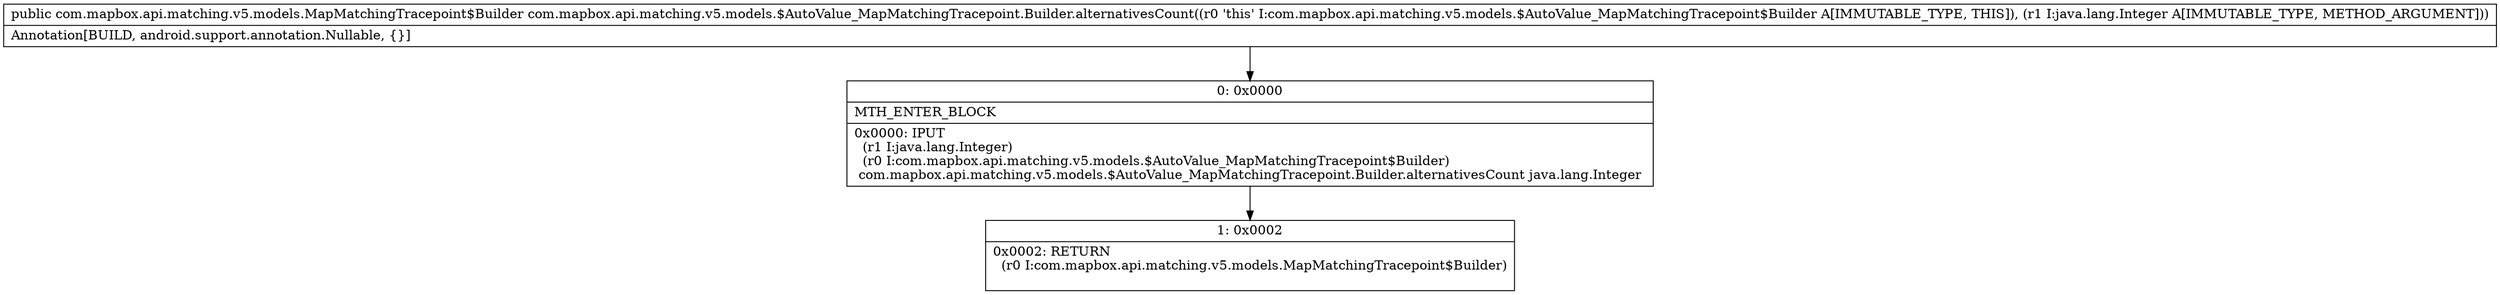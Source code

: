 digraph "CFG forcom.mapbox.api.matching.v5.models.$AutoValue_MapMatchingTracepoint.Builder.alternativesCount(Ljava\/lang\/Integer;)Lcom\/mapbox\/api\/matching\/v5\/models\/MapMatchingTracepoint$Builder;" {
Node_0 [shape=record,label="{0\:\ 0x0000|MTH_ENTER_BLOCK\l|0x0000: IPUT  \l  (r1 I:java.lang.Integer)\l  (r0 I:com.mapbox.api.matching.v5.models.$AutoValue_MapMatchingTracepoint$Builder)\l com.mapbox.api.matching.v5.models.$AutoValue_MapMatchingTracepoint.Builder.alternativesCount java.lang.Integer \l}"];
Node_1 [shape=record,label="{1\:\ 0x0002|0x0002: RETURN  \l  (r0 I:com.mapbox.api.matching.v5.models.MapMatchingTracepoint$Builder)\l \l}"];
MethodNode[shape=record,label="{public com.mapbox.api.matching.v5.models.MapMatchingTracepoint$Builder com.mapbox.api.matching.v5.models.$AutoValue_MapMatchingTracepoint.Builder.alternativesCount((r0 'this' I:com.mapbox.api.matching.v5.models.$AutoValue_MapMatchingTracepoint$Builder A[IMMUTABLE_TYPE, THIS]), (r1 I:java.lang.Integer A[IMMUTABLE_TYPE, METHOD_ARGUMENT]))  | Annotation[BUILD, android.support.annotation.Nullable, \{\}]\l}"];
MethodNode -> Node_0;
Node_0 -> Node_1;
}

